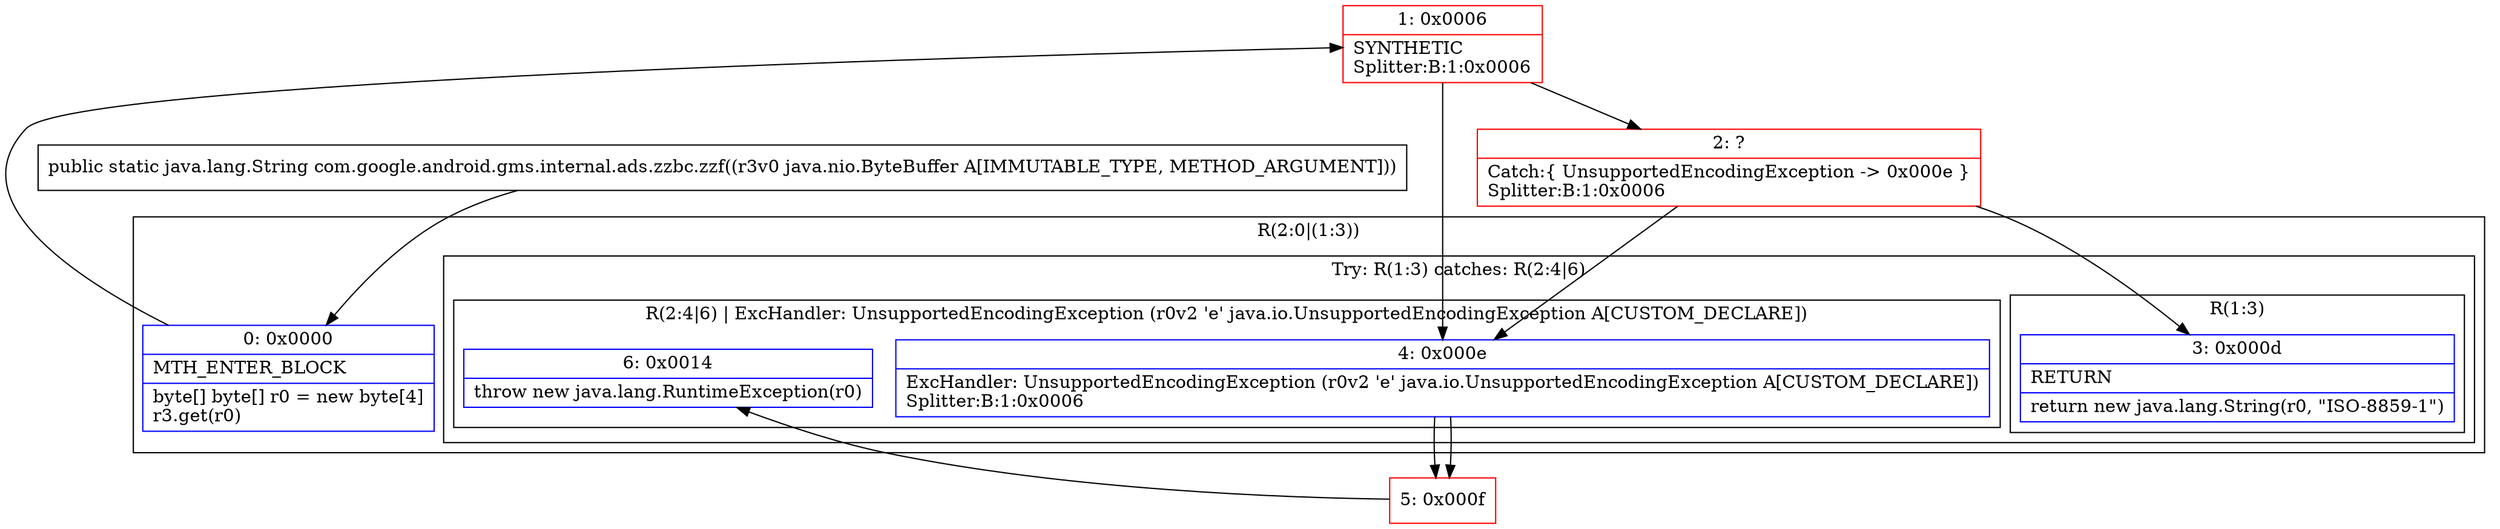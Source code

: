 digraph "CFG forcom.google.android.gms.internal.ads.zzbc.zzf(Ljava\/nio\/ByteBuffer;)Ljava\/lang\/String;" {
subgraph cluster_Region_2089806563 {
label = "R(2:0|(1:3))";
node [shape=record,color=blue];
Node_0 [shape=record,label="{0\:\ 0x0000|MTH_ENTER_BLOCK\l|byte[] byte[] r0 = new byte[4]\lr3.get(r0)\l}"];
subgraph cluster_TryCatchRegion_889035107 {
label = "Try: R(1:3) catches: R(2:4|6)";
node [shape=record,color=blue];
subgraph cluster_Region_1284921332 {
label = "R(1:3)";
node [shape=record,color=blue];
Node_3 [shape=record,label="{3\:\ 0x000d|RETURN\l|return new java.lang.String(r0, \"ISO\-8859\-1\")\l}"];
}
subgraph cluster_Region_663839719 {
label = "R(2:4|6) | ExcHandler: UnsupportedEncodingException (r0v2 'e' java.io.UnsupportedEncodingException A[CUSTOM_DECLARE])\l";
node [shape=record,color=blue];
Node_4 [shape=record,label="{4\:\ 0x000e|ExcHandler: UnsupportedEncodingException (r0v2 'e' java.io.UnsupportedEncodingException A[CUSTOM_DECLARE])\lSplitter:B:1:0x0006\l}"];
Node_6 [shape=record,label="{6\:\ 0x0014|throw new java.lang.RuntimeException(r0)\l}"];
}
}
}
subgraph cluster_Region_663839719 {
label = "R(2:4|6) | ExcHandler: UnsupportedEncodingException (r0v2 'e' java.io.UnsupportedEncodingException A[CUSTOM_DECLARE])\l";
node [shape=record,color=blue];
Node_4 [shape=record,label="{4\:\ 0x000e|ExcHandler: UnsupportedEncodingException (r0v2 'e' java.io.UnsupportedEncodingException A[CUSTOM_DECLARE])\lSplitter:B:1:0x0006\l}"];
Node_6 [shape=record,label="{6\:\ 0x0014|throw new java.lang.RuntimeException(r0)\l}"];
}
Node_1 [shape=record,color=red,label="{1\:\ 0x0006|SYNTHETIC\lSplitter:B:1:0x0006\l}"];
Node_2 [shape=record,color=red,label="{2\:\ ?|Catch:\{ UnsupportedEncodingException \-\> 0x000e \}\lSplitter:B:1:0x0006\l}"];
Node_5 [shape=record,color=red,label="{5\:\ 0x000f}"];
MethodNode[shape=record,label="{public static java.lang.String com.google.android.gms.internal.ads.zzbc.zzf((r3v0 java.nio.ByteBuffer A[IMMUTABLE_TYPE, METHOD_ARGUMENT])) }"];
MethodNode -> Node_0;
Node_0 -> Node_1;
Node_4 -> Node_5;
Node_4 -> Node_5;
Node_1 -> Node_2;
Node_1 -> Node_4;
Node_2 -> Node_3;
Node_2 -> Node_4;
Node_5 -> Node_6;
}

